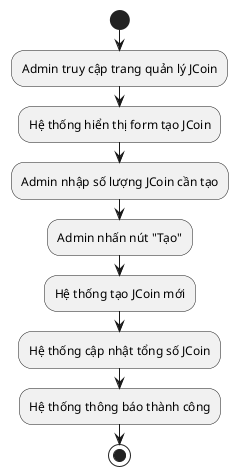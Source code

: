@startuml   
start
:Admin truy cập trang quản lý JCoin;
:Hệ thống hiển thị form tạo JCoin;
:Admin nhập số lượng JCoin cần tạo;
:Admin nhấn nút "Tạo";
:Hệ thống tạo JCoin mới;
:Hệ thống cập nhật tổng số JCoin;
:Hệ thống thông báo thành công;
stop
@enduml 
